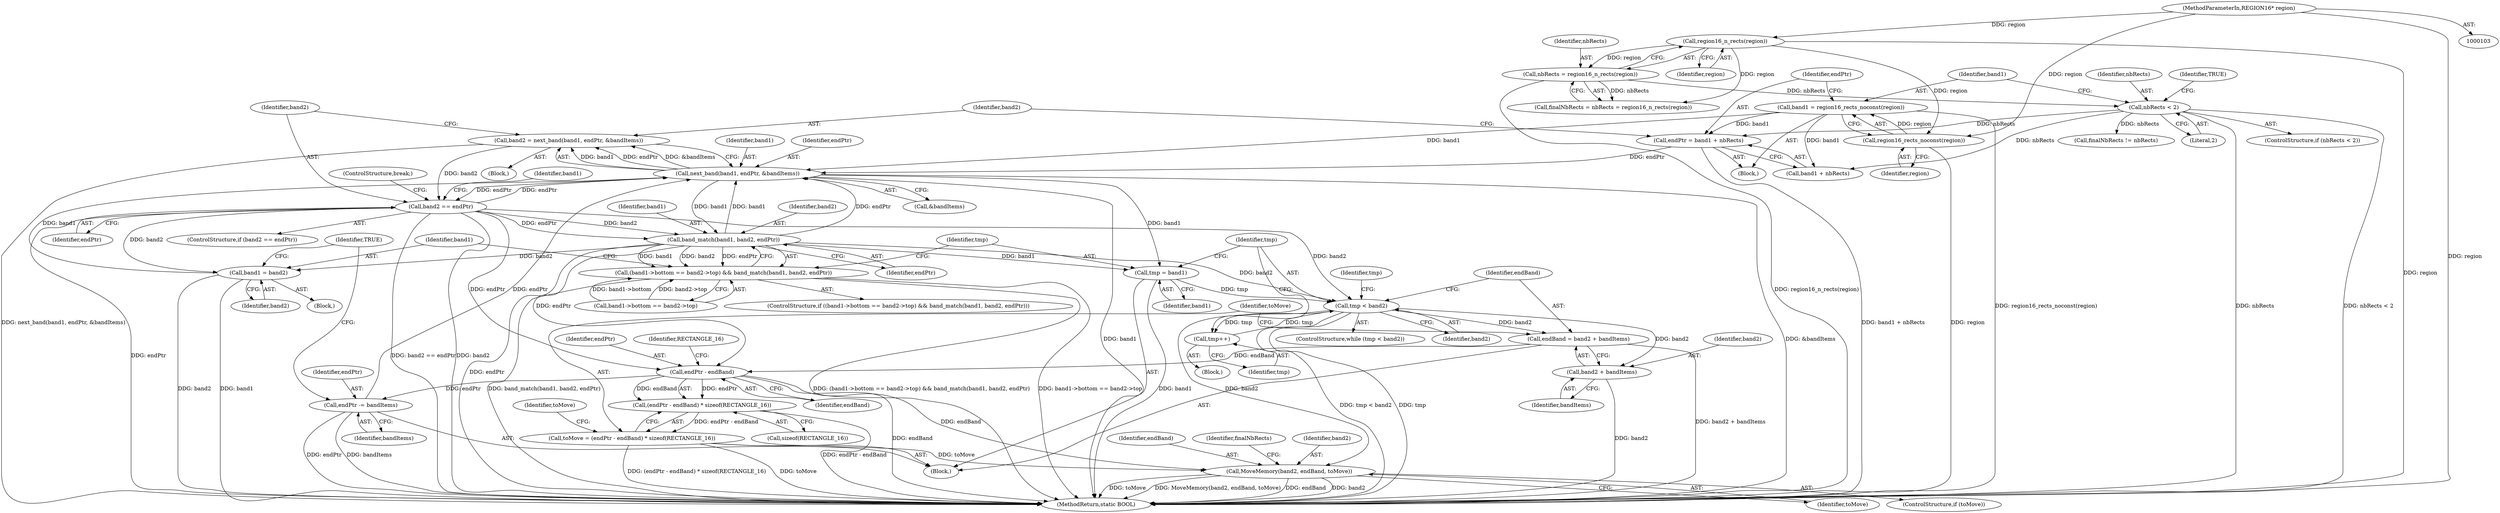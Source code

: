 digraph "0_FreeRDP_fc80ab45621bd966f70594c0b7393ec005a94007_1@pointer" {
"1000138" [label="(Call,band2 = next_band(band1, endPtr, &bandItems))"];
"1000140" [label="(Call,next_band(band1, endPtr, &bandItems))"];
"1000208" [label="(Call,band1 = band2)"];
"1000146" [label="(Call,band2 == endPtr)"];
"1000138" [label="(Call,band2 = next_band(band1, endPtr, &bandItems))"];
"1000159" [label="(Call,band_match(band1, band2, endPtr))"];
"1000127" [label="(Call,band1 = region16_rects_noconst(region))"];
"1000129" [label="(Call,region16_rects_noconst(region))"];
"1000119" [label="(Call,region16_n_rects(region))"];
"1000104" [label="(MethodParameterIn,REGION16* region)"];
"1000131" [label="(Call,endPtr = band1 + nbRects)"];
"1000122" [label="(Call,nbRects < 2)"];
"1000117" [label="(Call,nbRects = region16_n_rects(region))"];
"1000203" [label="(Call,endPtr -= bandItems)"];
"1000189" [label="(Call,endPtr - endBand)"];
"1000181" [label="(Call,endBand = band2 + bandItems)"];
"1000168" [label="(Call,tmp < band2)"];
"1000179" [label="(Call,tmp++)"];
"1000164" [label="(Call,tmp = band1)"];
"1000151" [label="(Call,(band1->bottom == band2->top) && band_match(band1, band2, endPtr))"];
"1000188" [label="(Call,(endPtr - endBand) * sizeof(RECTANGLE_16))"];
"1000186" [label="(Call,toMove = (endPtr - endBand) * sizeof(RECTANGLE_16))"];
"1000196" [label="(Call,MoveMemory(band2, endBand, toMove))"];
"1000183" [label="(Call,band2 + bandItems)"];
"1000151" [label="(Call,(band1->bottom == band2->top) && band_match(band1, band2, endPtr))"];
"1000122" [label="(Call,nbRects < 2)"];
"1000150" [label="(ControlStructure,if ((band1->bottom == band2->top) && band_match(band1, band2, endPtr)))"];
"1000117" [label="(Call,nbRects = region16_n_rects(region))"];
"1000143" [label="(Call,&bandItems)"];
"1000154" [label="(Identifier,band1)"];
"1000180" [label="(Identifier,tmp)"];
"1000141" [label="(Identifier,band1)"];
"1000142" [label="(Identifier,endPtr)"];
"1000162" [label="(Identifier,endPtr)"];
"1000161" [label="(Identifier,band2)"];
"1000186" [label="(Call,toMove = (endPtr - endBand) * sizeof(RECTANGLE_16))"];
"1000118" [label="(Identifier,nbRects)"];
"1000266" [label="(MethodReturn,static BOOL)"];
"1000208" [label="(Call,band1 = band2)"];
"1000105" [label="(Block,)"];
"1000181" [label="(Call,endBand = band2 + bandItems)"];
"1000205" [label="(Identifier,bandItems)"];
"1000184" [label="(Identifier,band2)"];
"1000128" [label="(Identifier,band1)"];
"1000119" [label="(Call,region16_n_rects(region))"];
"1000160" [label="(Identifier,band1)"];
"1000169" [label="(Identifier,tmp)"];
"1000159" [label="(Call,band_match(band1, band2, endPtr))"];
"1000133" [label="(Call,band1 + nbRects)"];
"1000210" [label="(Identifier,band2)"];
"1000191" [label="(Identifier,endBand)"];
"1000139" [label="(Identifier,band2)"];
"1000121" [label="(ControlStructure,if (nbRects < 2))"];
"1000183" [label="(Call,band2 + bandItems)"];
"1000140" [label="(Call,next_band(band1, endPtr, &bandItems))"];
"1000166" [label="(Identifier,band1)"];
"1000194" [label="(ControlStructure,if (toMove))"];
"1000131" [label="(Call,endPtr = band1 + nbRects)"];
"1000120" [label="(Identifier,region)"];
"1000190" [label="(Identifier,endPtr)"];
"1000213" [label="(Call,finalNbRects != nbRects)"];
"1000130" [label="(Identifier,region)"];
"1000174" [label="(Identifier,tmp)"];
"1000204" [label="(Identifier,endPtr)"];
"1000203" [label="(Call,endPtr -= bandItems)"];
"1000165" [label="(Identifier,tmp)"];
"1000137" [label="(Block,)"];
"1000171" [label="(Block,)"];
"1000193" [label="(Identifier,RECTANGLE_16)"];
"1000185" [label="(Identifier,bandItems)"];
"1000182" [label="(Identifier,endBand)"];
"1000209" [label="(Identifier,band1)"];
"1000189" [label="(Call,endPtr - endBand)"];
"1000197" [label="(Identifier,band2)"];
"1000207" [label="(Block,)"];
"1000167" [label="(ControlStructure,while (tmp < band2))"];
"1000147" [label="(Identifier,band2)"];
"1000104" [label="(MethodParameterIn,REGION16* region)"];
"1000179" [label="(Call,tmp++)"];
"1000138" [label="(Call,band2 = next_band(band1, endPtr, &bandItems))"];
"1000192" [label="(Call,sizeof(RECTANGLE_16))"];
"1000145" [label="(ControlStructure,if (band2 == endPtr))"];
"1000152" [label="(Call,band1->bottom == band2->top)"];
"1000195" [label="(Identifier,toMove)"];
"1000198" [label="(Identifier,endBand)"];
"1000126" [label="(Identifier,TRUE)"];
"1000170" [label="(Identifier,band2)"];
"1000123" [label="(Identifier,nbRects)"];
"1000149" [label="(ControlStructure,break;)"];
"1000196" [label="(Call,MoveMemory(band2, endBand, toMove))"];
"1000199" [label="(Identifier,toMove)"];
"1000115" [label="(Call,finalNbRects = nbRects = region16_n_rects(region))"];
"1000124" [label="(Literal,2)"];
"1000187" [label="(Identifier,toMove)"];
"1000127" [label="(Call,band1 = region16_rects_noconst(region))"];
"1000129" [label="(Call,region16_rects_noconst(region))"];
"1000168" [label="(Call,tmp < band2)"];
"1000146" [label="(Call,band2 == endPtr)"];
"1000188" [label="(Call,(endPtr - endBand) * sizeof(RECTANGLE_16))"];
"1000201" [label="(Identifier,finalNbRects)"];
"1000148" [label="(Identifier,endPtr)"];
"1000163" [label="(Block,)"];
"1000211" [label="(Identifier,TRUE)"];
"1000132" [label="(Identifier,endPtr)"];
"1000164" [label="(Call,tmp = band1)"];
"1000138" -> "1000137"  [label="AST: "];
"1000138" -> "1000140"  [label="CFG: "];
"1000139" -> "1000138"  [label="AST: "];
"1000140" -> "1000138"  [label="AST: "];
"1000147" -> "1000138"  [label="CFG: "];
"1000138" -> "1000266"  [label="DDG: next_band(band1, endPtr, &bandItems)"];
"1000140" -> "1000138"  [label="DDG: band1"];
"1000140" -> "1000138"  [label="DDG: endPtr"];
"1000140" -> "1000138"  [label="DDG: &bandItems"];
"1000138" -> "1000146"  [label="DDG: band2"];
"1000140" -> "1000143"  [label="CFG: "];
"1000141" -> "1000140"  [label="AST: "];
"1000142" -> "1000140"  [label="AST: "];
"1000143" -> "1000140"  [label="AST: "];
"1000140" -> "1000266"  [label="DDG: band1"];
"1000140" -> "1000266"  [label="DDG: &bandItems"];
"1000208" -> "1000140"  [label="DDG: band1"];
"1000159" -> "1000140"  [label="DDG: band1"];
"1000159" -> "1000140"  [label="DDG: endPtr"];
"1000127" -> "1000140"  [label="DDG: band1"];
"1000131" -> "1000140"  [label="DDG: endPtr"];
"1000146" -> "1000140"  [label="DDG: endPtr"];
"1000203" -> "1000140"  [label="DDG: endPtr"];
"1000140" -> "1000146"  [label="DDG: endPtr"];
"1000140" -> "1000159"  [label="DDG: band1"];
"1000140" -> "1000164"  [label="DDG: band1"];
"1000208" -> "1000207"  [label="AST: "];
"1000208" -> "1000210"  [label="CFG: "];
"1000209" -> "1000208"  [label="AST: "];
"1000210" -> "1000208"  [label="AST: "];
"1000211" -> "1000208"  [label="CFG: "];
"1000208" -> "1000266"  [label="DDG: band1"];
"1000208" -> "1000266"  [label="DDG: band2"];
"1000146" -> "1000208"  [label="DDG: band2"];
"1000159" -> "1000208"  [label="DDG: band2"];
"1000146" -> "1000145"  [label="AST: "];
"1000146" -> "1000148"  [label="CFG: "];
"1000147" -> "1000146"  [label="AST: "];
"1000148" -> "1000146"  [label="AST: "];
"1000149" -> "1000146"  [label="CFG: "];
"1000154" -> "1000146"  [label="CFG: "];
"1000146" -> "1000266"  [label="DDG: endPtr"];
"1000146" -> "1000266"  [label="DDG: band2 == endPtr"];
"1000146" -> "1000266"  [label="DDG: band2"];
"1000146" -> "1000159"  [label="DDG: band2"];
"1000146" -> "1000159"  [label="DDG: endPtr"];
"1000146" -> "1000168"  [label="DDG: band2"];
"1000146" -> "1000189"  [label="DDG: endPtr"];
"1000159" -> "1000151"  [label="AST: "];
"1000159" -> "1000162"  [label="CFG: "];
"1000160" -> "1000159"  [label="AST: "];
"1000161" -> "1000159"  [label="AST: "];
"1000162" -> "1000159"  [label="AST: "];
"1000151" -> "1000159"  [label="CFG: "];
"1000159" -> "1000266"  [label="DDG: endPtr"];
"1000159" -> "1000151"  [label="DDG: band1"];
"1000159" -> "1000151"  [label="DDG: band2"];
"1000159" -> "1000151"  [label="DDG: endPtr"];
"1000159" -> "1000164"  [label="DDG: band1"];
"1000159" -> "1000168"  [label="DDG: band2"];
"1000159" -> "1000189"  [label="DDG: endPtr"];
"1000127" -> "1000105"  [label="AST: "];
"1000127" -> "1000129"  [label="CFG: "];
"1000128" -> "1000127"  [label="AST: "];
"1000129" -> "1000127"  [label="AST: "];
"1000132" -> "1000127"  [label="CFG: "];
"1000127" -> "1000266"  [label="DDG: region16_rects_noconst(region)"];
"1000129" -> "1000127"  [label="DDG: region"];
"1000127" -> "1000131"  [label="DDG: band1"];
"1000127" -> "1000133"  [label="DDG: band1"];
"1000129" -> "1000130"  [label="CFG: "];
"1000130" -> "1000129"  [label="AST: "];
"1000129" -> "1000266"  [label="DDG: region"];
"1000119" -> "1000129"  [label="DDG: region"];
"1000104" -> "1000129"  [label="DDG: region"];
"1000119" -> "1000117"  [label="AST: "];
"1000119" -> "1000120"  [label="CFG: "];
"1000120" -> "1000119"  [label="AST: "];
"1000117" -> "1000119"  [label="CFG: "];
"1000119" -> "1000266"  [label="DDG: region"];
"1000119" -> "1000115"  [label="DDG: region"];
"1000119" -> "1000117"  [label="DDG: region"];
"1000104" -> "1000119"  [label="DDG: region"];
"1000104" -> "1000103"  [label="AST: "];
"1000104" -> "1000266"  [label="DDG: region"];
"1000131" -> "1000105"  [label="AST: "];
"1000131" -> "1000133"  [label="CFG: "];
"1000132" -> "1000131"  [label="AST: "];
"1000133" -> "1000131"  [label="AST: "];
"1000139" -> "1000131"  [label="CFG: "];
"1000131" -> "1000266"  [label="DDG: band1 + nbRects"];
"1000122" -> "1000131"  [label="DDG: nbRects"];
"1000122" -> "1000121"  [label="AST: "];
"1000122" -> "1000124"  [label="CFG: "];
"1000123" -> "1000122"  [label="AST: "];
"1000124" -> "1000122"  [label="AST: "];
"1000126" -> "1000122"  [label="CFG: "];
"1000128" -> "1000122"  [label="CFG: "];
"1000122" -> "1000266"  [label="DDG: nbRects"];
"1000122" -> "1000266"  [label="DDG: nbRects < 2"];
"1000117" -> "1000122"  [label="DDG: nbRects"];
"1000122" -> "1000133"  [label="DDG: nbRects"];
"1000122" -> "1000213"  [label="DDG: nbRects"];
"1000117" -> "1000115"  [label="AST: "];
"1000118" -> "1000117"  [label="AST: "];
"1000115" -> "1000117"  [label="CFG: "];
"1000117" -> "1000266"  [label="DDG: region16_n_rects(region)"];
"1000117" -> "1000115"  [label="DDG: nbRects"];
"1000203" -> "1000163"  [label="AST: "];
"1000203" -> "1000205"  [label="CFG: "];
"1000204" -> "1000203"  [label="AST: "];
"1000205" -> "1000203"  [label="AST: "];
"1000211" -> "1000203"  [label="CFG: "];
"1000203" -> "1000266"  [label="DDG: bandItems"];
"1000203" -> "1000266"  [label="DDG: endPtr"];
"1000189" -> "1000203"  [label="DDG: endPtr"];
"1000189" -> "1000188"  [label="AST: "];
"1000189" -> "1000191"  [label="CFG: "];
"1000190" -> "1000189"  [label="AST: "];
"1000191" -> "1000189"  [label="AST: "];
"1000193" -> "1000189"  [label="CFG: "];
"1000189" -> "1000266"  [label="DDG: endBand"];
"1000189" -> "1000188"  [label="DDG: endPtr"];
"1000189" -> "1000188"  [label="DDG: endBand"];
"1000181" -> "1000189"  [label="DDG: endBand"];
"1000189" -> "1000196"  [label="DDG: endBand"];
"1000181" -> "1000163"  [label="AST: "];
"1000181" -> "1000183"  [label="CFG: "];
"1000182" -> "1000181"  [label="AST: "];
"1000183" -> "1000181"  [label="AST: "];
"1000187" -> "1000181"  [label="CFG: "];
"1000181" -> "1000266"  [label="DDG: band2 + bandItems"];
"1000168" -> "1000181"  [label="DDG: band2"];
"1000168" -> "1000167"  [label="AST: "];
"1000168" -> "1000170"  [label="CFG: "];
"1000169" -> "1000168"  [label="AST: "];
"1000170" -> "1000168"  [label="AST: "];
"1000174" -> "1000168"  [label="CFG: "];
"1000182" -> "1000168"  [label="CFG: "];
"1000168" -> "1000266"  [label="DDG: tmp < band2"];
"1000168" -> "1000266"  [label="DDG: tmp"];
"1000179" -> "1000168"  [label="DDG: tmp"];
"1000164" -> "1000168"  [label="DDG: tmp"];
"1000168" -> "1000179"  [label="DDG: tmp"];
"1000168" -> "1000183"  [label="DDG: band2"];
"1000168" -> "1000196"  [label="DDG: band2"];
"1000179" -> "1000171"  [label="AST: "];
"1000179" -> "1000180"  [label="CFG: "];
"1000180" -> "1000179"  [label="AST: "];
"1000169" -> "1000179"  [label="CFG: "];
"1000164" -> "1000163"  [label="AST: "];
"1000164" -> "1000166"  [label="CFG: "];
"1000165" -> "1000164"  [label="AST: "];
"1000166" -> "1000164"  [label="AST: "];
"1000169" -> "1000164"  [label="CFG: "];
"1000164" -> "1000266"  [label="DDG: band1"];
"1000151" -> "1000150"  [label="AST: "];
"1000151" -> "1000152"  [label="CFG: "];
"1000152" -> "1000151"  [label="AST: "];
"1000165" -> "1000151"  [label="CFG: "];
"1000209" -> "1000151"  [label="CFG: "];
"1000151" -> "1000266"  [label="DDG: band_match(band1, band2, endPtr)"];
"1000151" -> "1000266"  [label="DDG: (band1->bottom == band2->top) && band_match(band1, band2, endPtr)"];
"1000151" -> "1000266"  [label="DDG: band1->bottom == band2->top"];
"1000152" -> "1000151"  [label="DDG: band1->bottom"];
"1000152" -> "1000151"  [label="DDG: band2->top"];
"1000188" -> "1000186"  [label="AST: "];
"1000188" -> "1000192"  [label="CFG: "];
"1000192" -> "1000188"  [label="AST: "];
"1000186" -> "1000188"  [label="CFG: "];
"1000188" -> "1000266"  [label="DDG: endPtr - endBand"];
"1000188" -> "1000186"  [label="DDG: endPtr - endBand"];
"1000186" -> "1000163"  [label="AST: "];
"1000187" -> "1000186"  [label="AST: "];
"1000195" -> "1000186"  [label="CFG: "];
"1000186" -> "1000266"  [label="DDG: (endPtr - endBand) * sizeof(RECTANGLE_16)"];
"1000186" -> "1000266"  [label="DDG: toMove"];
"1000186" -> "1000196"  [label="DDG: toMove"];
"1000196" -> "1000194"  [label="AST: "];
"1000196" -> "1000199"  [label="CFG: "];
"1000197" -> "1000196"  [label="AST: "];
"1000198" -> "1000196"  [label="AST: "];
"1000199" -> "1000196"  [label="AST: "];
"1000201" -> "1000196"  [label="CFG: "];
"1000196" -> "1000266"  [label="DDG: band2"];
"1000196" -> "1000266"  [label="DDG: toMove"];
"1000196" -> "1000266"  [label="DDG: MoveMemory(band2, endBand, toMove)"];
"1000196" -> "1000266"  [label="DDG: endBand"];
"1000183" -> "1000185"  [label="CFG: "];
"1000184" -> "1000183"  [label="AST: "];
"1000185" -> "1000183"  [label="AST: "];
"1000183" -> "1000266"  [label="DDG: band2"];
}
